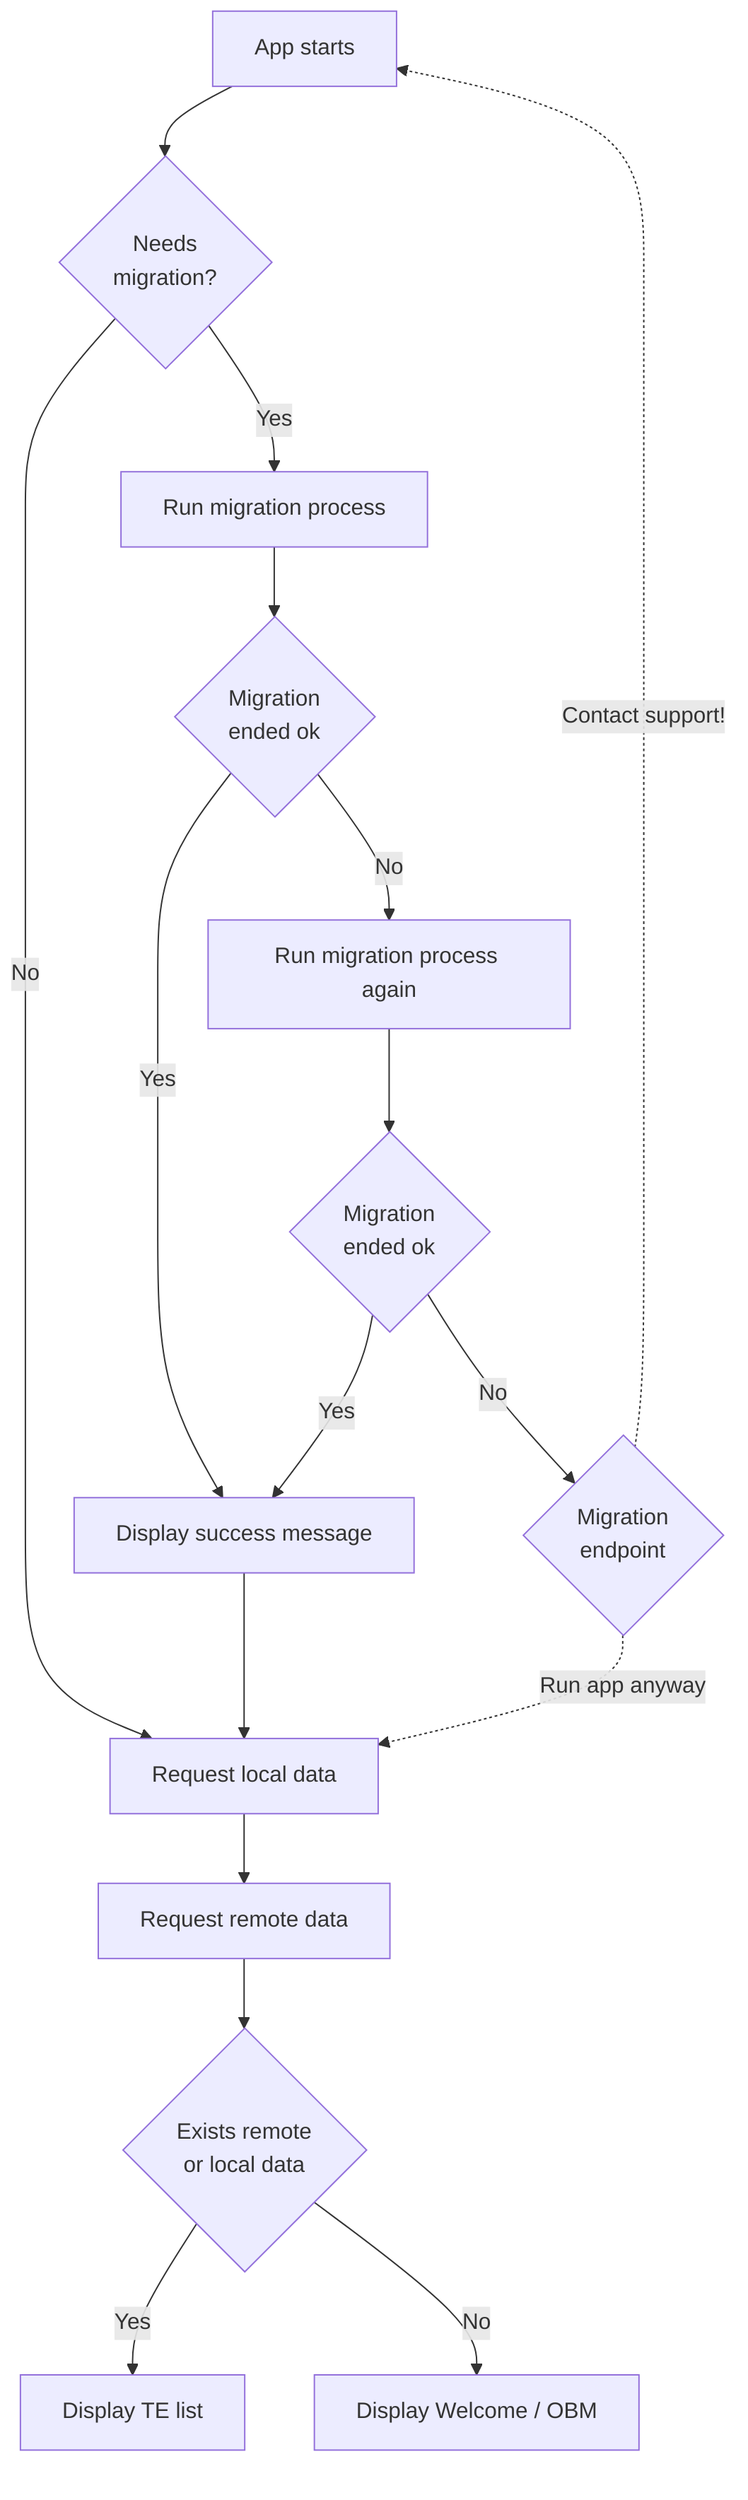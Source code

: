 graph TD;
    A[App starts]-->B{Needs <br/> migration?};
    B-->|Yes| C[Run migration process];
    B-->|No| D[Request local data];
    C-->E{Migration <br/> ended ok}
    E-->|No| F[Run migration process again]
    E-->|Yes| G[Display success message]
    F-->H{Migration <br/>  ended ok}    
    G-->D
    H-->|No| I{Migration <br/> endpoint} 
    H-->|Yes| G  
    I-.->|Contact support!| A  
    I-.->|Run app anyway| D
    D-->J[Request remote data]
    J-->K{Exists remote <br/> or local data}    
    K-->|Yes| L[Display TE list]    
    K-->|No| M[Display Welcome / OBM]
